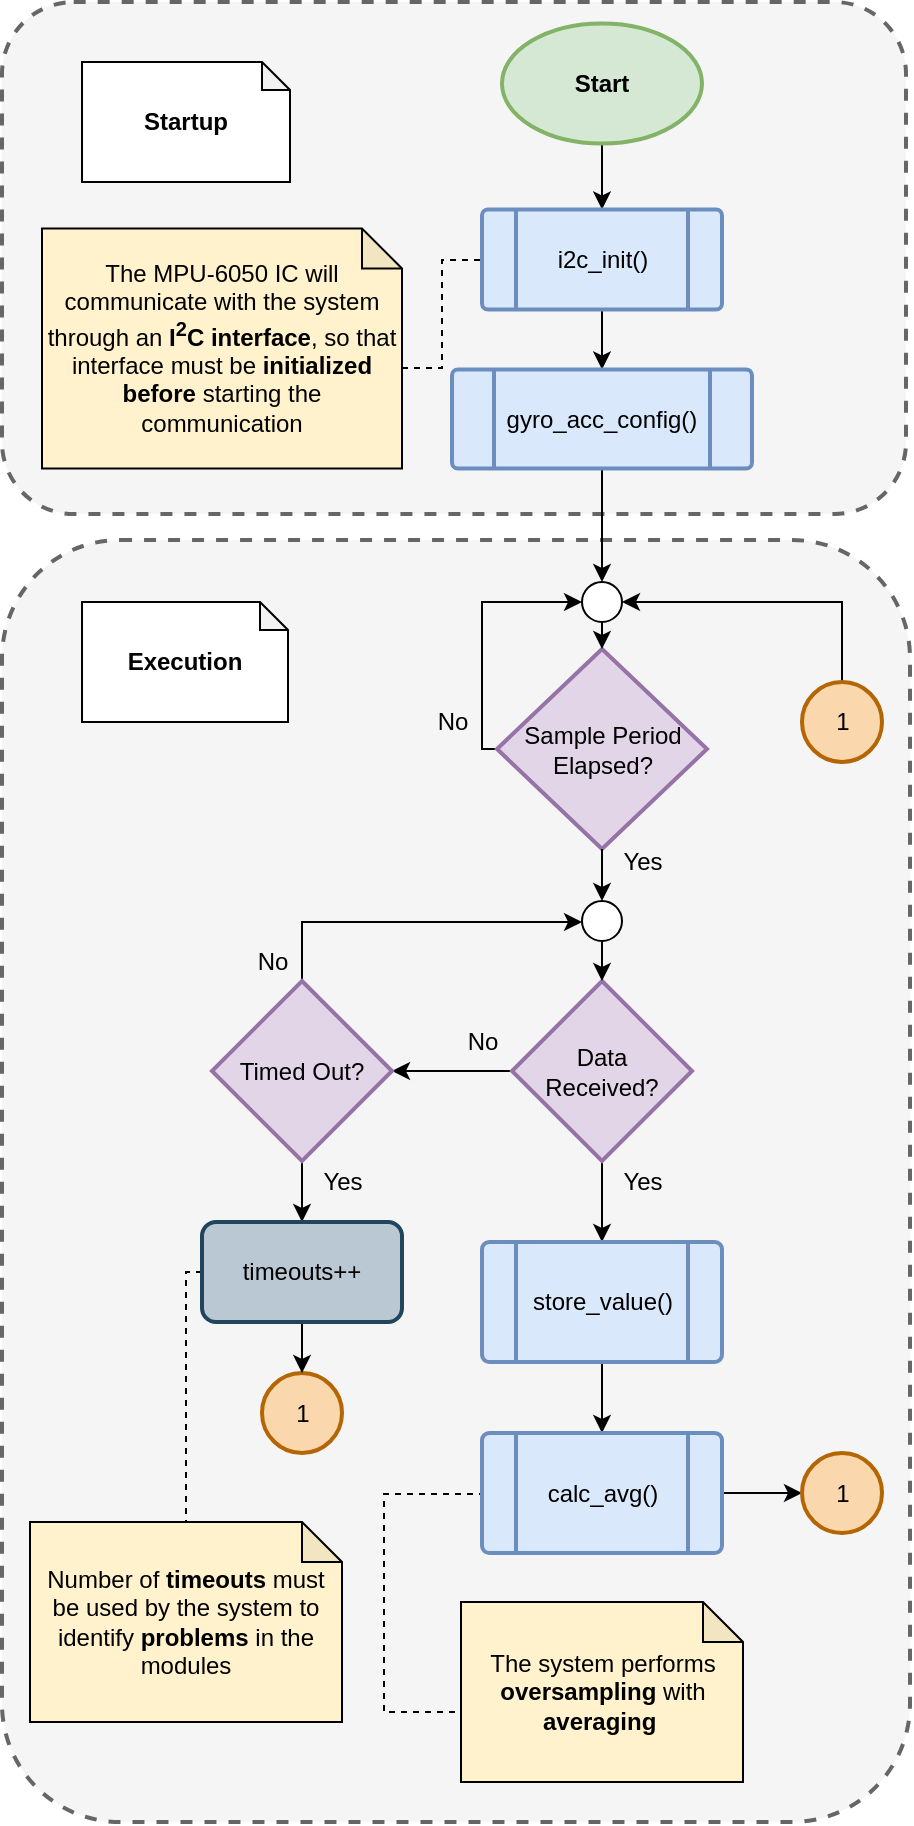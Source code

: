 <mxfile version="12.3.2" type="device" pages="1"><diagram id="vXdH0S8YqX3_sipvJm4k" name="1"><mxGraphModel dx="1422" dy="822" grid="1" gridSize="10" guides="1" tooltips="1" connect="1" arrows="1" fold="1" page="1" pageScale="1" pageWidth="1169" pageHeight="827" math="0" shadow="0"><root><mxCell id="0"/><mxCell id="1" parent="0"/><mxCell id="H6hqLLzS50b20qRuBIe8-5" value="" style="rounded=1;whiteSpace=wrap;html=1;dashed=1;fillColor=#f5f5f5;strokeColor=#666666;arcSize=13;strokeWidth=2;fontColor=#333333;" parent="1" vertex="1"><mxGeometry x="270" y="639" width="454" height="641" as="geometry"/></mxCell><mxCell id="H6hqLLzS50b20qRuBIe8-1" value="" style="rounded=1;whiteSpace=wrap;html=1;dashed=1;fillColor=#f5f5f5;strokeColor=#666666;arcSize=14;strokeWidth=2;fontColor=#333333;" parent="1" vertex="1"><mxGeometry x="270" y="370" width="452" height="256" as="geometry"/></mxCell><mxCell id="HOdp4e5Cy5gZrTOKMcvI-9" style="edgeStyle=orthogonalEdgeStyle;rounded=0;orthogonalLoop=1;jettySize=auto;html=1;exitX=0.5;exitY=1;exitDx=0;exitDy=0;exitPerimeter=0;" parent="1" source="6Pos_xS77apvVbocdfTv-4" edge="1"><mxGeometry relative="1" as="geometry"><mxPoint x="570" y="473.75" as="targetPoint"/></mxGeometry></mxCell><mxCell id="6Pos_xS77apvVbocdfTv-4" value="Start" style="strokeWidth=2;html=1;shape=mxgraph.flowchart.start_1;whiteSpace=wrap;fillColor=#d5e8d4;strokeColor=#82b366;fontStyle=1" parent="1" vertex="1"><mxGeometry x="520" y="380.75" width="100" height="60" as="geometry"/></mxCell><mxCell id="6Pos_xS77apvVbocdfTv-24" style="edgeStyle=orthogonalEdgeStyle;rounded=0;orthogonalLoop=1;jettySize=auto;html=1;exitX=0.5;exitY=1;exitDx=0;exitDy=0;exitPerimeter=0;" parent="1" source="6Pos_xS77apvVbocdfTv-21" target="5N7eKwdQCnaQDBQl-9mk-7" edge="1"><mxGeometry relative="1" as="geometry"><mxPoint x="570" y="983.5" as="targetPoint"/></mxGeometry></mxCell><mxCell id="hB-7Ol5vUf83jxwNDLM4-17" style="edgeStyle=orthogonalEdgeStyle;rounded=0;orthogonalLoop=1;jettySize=auto;html=1;exitX=0;exitY=0.5;exitDx=0;exitDy=0;exitPerimeter=0;" parent="1" source="6Pos_xS77apvVbocdfTv-21" target="5N7eKwdQCnaQDBQl-9mk-26" edge="1"><mxGeometry relative="1" as="geometry"><mxPoint x="570" y="820" as="targetPoint"/><Array as="points"><mxPoint x="505" y="905"/><mxPoint x="420" y="905"/></Array></mxGeometry></mxCell><mxCell id="6Pos_xS77apvVbocdfTv-21" value="Data&lt;br&gt;Received?" style="strokeWidth=2;html=1;shape=mxgraph.flowchart.decision;whiteSpace=wrap;fillColor=#e1d5e7;strokeColor=#9673a6;" parent="1" vertex="1"><mxGeometry x="525" y="859.5" width="90" height="90" as="geometry"/></mxCell><mxCell id="6Pos_xS77apvVbocdfTv-25" value="Yes&lt;span style=&quot;color: rgba(0 , 0 , 0 , 0) ; font-family: monospace ; font-size: 0px&quot;&gt;%3CmxGraphModel%3E%3Croot%3E%3CmxCell%20id%3D%220%22%2F%3E%3CmxCell%20id%3D%221%22%20parent%3D%220%22%2F%3E%3CmxCell%20id%3D%222%22%20value%3D%22init_SPI()%22%20style%3D%22rounded%3D1%3BwhiteSpace%3Dwrap%3Bhtml%3D1%3BabsoluteArcSize%3D1%3BarcSize%3D14%3BstrokeWidth%3D2%3B%22%20vertex%3D%221%22%20parent%3D%221%22%3E%3CmxGeometry%20x%3D%22320%22%20y%3D%22190%22%20width%3D%22100%22%20height%3D%2250%22%20as%3D%22geometry%22%2F%3E%3C%2FmxCell%3E%3C%2Froot%3E%3C%2FmxGraphModel%3E&lt;/span&gt;" style="text;html=1;align=center;verticalAlign=middle;resizable=0;points=[];;autosize=1;" parent="1" vertex="1"><mxGeometry x="570" y="789.5" width="40" height="20" as="geometry"/></mxCell><mxCell id="6Pos_xS77apvVbocdfTv-26" value="Yes&lt;span style=&quot;color: rgba(0 , 0 , 0 , 0) ; font-family: monospace ; font-size: 0px&quot;&gt;%3CmxGraphModel%3E%3Croot%3E%3CmxCell%20id%3D%220%22%2F%3E%3CmxCell%20id%3D%221%22%20parent%3D%220%22%2F%3E%3CmxCell%20id%3D%222%22%20value%3D%22init_SPI()%22%20style%3D%22rounded%3D1%3BwhiteSpace%3Dwrap%3Bhtml%3D1%3BabsoluteArcSize%3D1%3BarcSize%3D14%3BstrokeWidth%3D2%3B%22%20vertex%3D%221%22%20parent%3D%221%22%3E%3CmxGeometry%20x%3D%22320%22%20y%3D%22190%22%20width%3D%22100%22%20height%3D%2250%22%20as%3D%22geometry%22%2F%3E%3C%2FmxCell%3E%3C%2Froot%3E%3C%2FmxGraphModel%3E&lt;/span&gt;" style="text;html=1;align=center;verticalAlign=middle;resizable=0;points=[];;autosize=1;" parent="1" vertex="1"><mxGeometry x="570" y="949.5" width="40" height="20" as="geometry"/></mxCell><mxCell id="hB-7Ol5vUf83jxwNDLM4-11" style="edgeStyle=orthogonalEdgeStyle;rounded=0;orthogonalLoop=1;jettySize=auto;html=1;exitX=1;exitY=0.5;exitDx=0;exitDy=0;exitPerimeter=0;" parent="1" source="hB-7Ol5vUf83jxwNDLM4-9" target="5N7eKwdQCnaQDBQl-9mk-5" edge="1"><mxGeometry relative="1" as="geometry"><mxPoint x="570" y="683.5" as="targetPoint"/><Array as="points"><mxPoint x="510" y="744"/><mxPoint x="510" y="670"/></Array></mxGeometry></mxCell><mxCell id="hB-7Ol5vUf83jxwNDLM4-15" style="edgeStyle=orthogonalEdgeStyle;rounded=0;orthogonalLoop=1;jettySize=auto;html=1;exitX=0.5;exitY=1;exitDx=0;exitDy=0;exitPerimeter=0;entryX=0.5;entryY=0;entryDx=0;entryDy=0;entryPerimeter=0;" parent="1" source="5N7eKwdQCnaQDBQl-9mk-2" target="6Pos_xS77apvVbocdfTv-21" edge="1"><mxGeometry relative="1" as="geometry"/></mxCell><mxCell id="hB-7Ol5vUf83jxwNDLM4-9" value="Sample Period&lt;br&gt;Elapsed?" style="strokeWidth=2;html=1;shape=mxgraph.flowchart.decision;whiteSpace=wrap;fillColor=#e1d5e7;strokeColor=#9673a6;" parent="1" vertex="1"><mxGeometry x="517.5" y="693.5" width="105" height="100" as="geometry"/></mxCell><mxCell id="hB-7Ol5vUf83jxwNDLM4-12" value="No" style="text;html=1;align=center;verticalAlign=middle;resizable=0;points=[];;autosize=1;" parent="1" vertex="1"><mxGeometry x="480" y="720" width="30" height="20" as="geometry"/></mxCell><mxCell id="HOdp4e5Cy5gZrTOKMcvI-8" style="edgeStyle=orthogonalEdgeStyle;rounded=0;orthogonalLoop=1;jettySize=auto;html=1;exitX=0.5;exitY=1;exitDx=0;exitDy=0;entryX=0.5;entryY=0;entryDx=0;entryDy=0;" parent="1" edge="1"><mxGeometry relative="1" as="geometry"><mxPoint x="570" y="523.75" as="sourcePoint"/><mxPoint x="570" y="553.75" as="targetPoint"/></mxGeometry></mxCell><mxCell id="H6hqLLzS50b20qRuBIe8-3" value="Startup&lt;span style=&quot;color: rgba(0 , 0 , 0 , 0) ; font-family: monospace ; font-size: 0px ; white-space: nowrap&quot;&gt;%3CmxGraphModel%3E%3Croot%3E%3CmxCell%20id%3D%220%22%2F%3E%3CmxCell%20id%3D%221%22%20parent%3D%220%22%2F%3E%3CmxCell%20id%3D%222%22%20value%3D%22Gyroscope%20and%20Accelerometer%20Module%20(MPU-6050)%26lt%3Bbr%20style%3D%26quot%3Bwhite-space%3A%20normal%26quot%3B%26gt%3B%26lt%3Bspan%20style%3D%26quot%3Bwhite-space%3A%20normal%26quot%3B%26gt%3Balways%20operates%20as%20a%20Slave%26amp%3Bnbsp%3B%26lt%3B%2Fspan%26gt%3B%22%20style%3D%22shape%3Dnote%3BwhiteSpace%3Dwrap%3Bhtml%3D1%3BbackgroundOutline%3D1%3BdarkOpacity%3D0.05%3Bsize%3D20%3BfillColor%3D%23fff2cc%3BstrokeColor%3D%23000000%3B%22%20vertex%3D%221%22%20parent%3D%221%22%3E%3CmxGeometry%20x%3D%22284%22%20y%3D%22540%22%20width%3D%22141%22%20height%3D%2290%22%20as%3D%22geometry%22%2F%3E%3C%2FmxCell%3E%3C%2Froot%3E%3C%2FmxGraphModel%3E&lt;/span&gt;" style="shape=note;whiteSpace=wrap;html=1;backgroundOutline=1;darkOpacity=0.05;size=14;fontStyle=1;" parent="1" vertex="1"><mxGeometry x="310" y="400" width="104" height="60" as="geometry"/></mxCell><mxCell id="hB-7Ol5vUf83jxwNDLM4-10" style="edgeStyle=orthogonalEdgeStyle;rounded=0;orthogonalLoop=1;jettySize=auto;html=1;exitX=0.5;exitY=1;exitDx=0;exitDy=0;entryX=0.5;entryY=0;entryDx=0;entryDy=0;entryPerimeter=0;" parent="1" source="5N7eKwdQCnaQDBQl-9mk-5" target="hB-7Ol5vUf83jxwNDLM4-9" edge="1"><mxGeometry relative="1" as="geometry"><mxPoint x="569.857" y="639.643" as="sourcePoint"/><Array as="points"><mxPoint x="570" y="690"/><mxPoint x="570" y="690"/></Array></mxGeometry></mxCell><mxCell id="5N7eKwdQCnaQDBQl-9mk-22" style="edgeStyle=orthogonalEdgeStyle;rounded=0;orthogonalLoop=1;jettySize=auto;html=1;dashed=1;endArrow=none;endFill=0;exitX=0;exitY=0;exitDx=141;exitDy=55;exitPerimeter=0;" parent="1" source="6Pos_xS77apvVbocdfTv-42" target="5N7eKwdQCnaQDBQl-9mk-20" edge="1"><mxGeometry relative="1" as="geometry"><Array as="points"><mxPoint x="461" y="1116"/></Array></mxGeometry></mxCell><mxCell id="6Pos_xS77apvVbocdfTv-42" value="The system performs &lt;b&gt;oversampling &lt;/b&gt;with &lt;b&gt;averaging&amp;nbsp;&lt;/b&gt;" style="shape=note;html=1;backgroundOutline=1;darkOpacity=0.05;size=20;fillColor=#fff2cc;strokeColor=#000000;whiteSpace=wrap;" parent="1" vertex="1"><mxGeometry x="499.5" y="1170" width="141" height="90" as="geometry"/></mxCell><mxCell id="H6hqLLzS50b20qRuBIe8-6" value="Execution" style="shape=note;whiteSpace=wrap;html=1;backgroundOutline=1;darkOpacity=0.05;size=14;fontStyle=1;" parent="1" vertex="1"><mxGeometry x="310" y="670" width="103" height="60" as="geometry"/></mxCell><mxCell id="5N7eKwdQCnaQDBQl-9mk-1" value="No" style="text;html=1;align=center;verticalAlign=middle;resizable=0;points=[];;autosize=1;" parent="1" vertex="1"><mxGeometry x="495" y="880" width="30" height="20" as="geometry"/></mxCell><mxCell id="5N7eKwdQCnaQDBQl-9mk-2" value="" style="ellipse;whiteSpace=wrap;html=1;aspect=fixed;" parent="1" vertex="1"><mxGeometry x="560" y="819.5" width="20" height="20" as="geometry"/></mxCell><mxCell id="5N7eKwdQCnaQDBQl-9mk-3" style="edgeStyle=orthogonalEdgeStyle;rounded=0;orthogonalLoop=1;jettySize=auto;html=1;exitX=0.5;exitY=1;exitDx=0;exitDy=0;exitPerimeter=0;entryX=0.5;entryY=0;entryDx=0;entryDy=0;entryPerimeter=0;" parent="1" source="hB-7Ol5vUf83jxwNDLM4-9" target="5N7eKwdQCnaQDBQl-9mk-2" edge="1"><mxGeometry relative="1" as="geometry"><mxPoint x="570" y="803.5" as="sourcePoint"/><mxPoint x="570" y="835.5" as="targetPoint"/></mxGeometry></mxCell><mxCell id="5N7eKwdQCnaQDBQl-9mk-5" value="" style="ellipse;whiteSpace=wrap;html=1;aspect=fixed;" parent="1" vertex="1"><mxGeometry x="560" y="660" width="20" height="20" as="geometry"/></mxCell><mxCell id="5N7eKwdQCnaQDBQl-9mk-21" style="edgeStyle=orthogonalEdgeStyle;rounded=0;orthogonalLoop=1;jettySize=auto;html=1;" parent="1" source="5N7eKwdQCnaQDBQl-9mk-7" target="5N7eKwdQCnaQDBQl-9mk-20" edge="1"><mxGeometry relative="1" as="geometry"/></mxCell><mxCell id="5N7eKwdQCnaQDBQl-9mk-7" value="store_value()" style="verticalLabelPosition=middle;verticalAlign=middle;html=1;shape=process;whiteSpace=wrap;rounded=1;size=0.14;arcSize=6;spacing=2;align=center;labelPosition=center;fillColor=#dae8fc;strokeColor=#6c8ebf;strokeWidth=2;" parent="1" vertex="1"><mxGeometry x="510" y="990" width="120" height="60" as="geometry"/></mxCell><mxCell id="5N7eKwdQCnaQDBQl-9mk-35" style="edgeStyle=orthogonalEdgeStyle;rounded=0;orthogonalLoop=1;jettySize=auto;html=1;entryX=0;entryY=0.5;entryDx=0;entryDy=0;entryPerimeter=0;endArrow=classic;endFill=1;" parent="1" source="5N7eKwdQCnaQDBQl-9mk-20" target="5N7eKwdQCnaQDBQl-9mk-34" edge="1"><mxGeometry relative="1" as="geometry"/></mxCell><mxCell id="5N7eKwdQCnaQDBQl-9mk-20" value="calc_avg()" style="verticalLabelPosition=middle;verticalAlign=middle;html=1;shape=process;whiteSpace=wrap;rounded=1;size=0.14;arcSize=6;spacing=2;align=center;labelPosition=center;fillColor=#dae8fc;strokeColor=#6c8ebf;strokeWidth=2;" parent="1" vertex="1"><mxGeometry x="510" y="1085.5" width="120" height="60" as="geometry"/></mxCell><mxCell id="5N7eKwdQCnaQDBQl-9mk-27" style="edgeStyle=orthogonalEdgeStyle;rounded=0;orthogonalLoop=1;jettySize=auto;html=1;endArrow=classic;endFill=1;" parent="1" source="5N7eKwdQCnaQDBQl-9mk-26" target="5N7eKwdQCnaQDBQl-9mk-2" edge="1"><mxGeometry relative="1" as="geometry"><Array as="points"><mxPoint x="420" y="830"/></Array></mxGeometry></mxCell><mxCell id="5N7eKwdQCnaQDBQl-9mk-29" style="edgeStyle=orthogonalEdgeStyle;rounded=0;orthogonalLoop=1;jettySize=auto;html=1;endArrow=classic;endFill=1;entryX=0.5;entryY=0;entryDx=0;entryDy=0;entryPerimeter=0;" parent="1" source="5N7eKwdQCnaQDBQl-9mk-26" edge="1"><mxGeometry relative="1" as="geometry"><mxPoint x="420" y="980" as="targetPoint"/><Array as="points"><mxPoint x="420" y="960"/><mxPoint x="420" y="960"/></Array></mxGeometry></mxCell><mxCell id="5N7eKwdQCnaQDBQl-9mk-26" value="Timed Out?" style="strokeWidth=2;html=1;shape=mxgraph.flowchart.decision;whiteSpace=wrap;fillColor=#e1d5e7;strokeColor=#9673a6;" parent="1" vertex="1"><mxGeometry x="375" y="859.5" width="90" height="90" as="geometry"/></mxCell><mxCell id="5N7eKwdQCnaQDBQl-9mk-28" value="No" style="text;html=1;align=center;verticalAlign=middle;resizable=0;points=[];;autosize=1;" parent="1" vertex="1"><mxGeometry x="390" y="839.5" width="30" height="20" as="geometry"/></mxCell><mxCell id="5N7eKwdQCnaQDBQl-9mk-30" value="Yes&lt;span style=&quot;color: rgba(0 , 0 , 0 , 0) ; font-family: monospace ; font-size: 0px&quot;&gt;%3CmxGraphModel%3E%3Croot%3E%3CmxCell%20id%3D%220%22%2F%3E%3CmxCell%20id%3D%221%22%20parent%3D%220%22%2F%3E%3CmxCell%20id%3D%222%22%20value%3D%22init_SPI()%22%20style%3D%22rounded%3D1%3BwhiteSpace%3Dwrap%3Bhtml%3D1%3BabsoluteArcSize%3D1%3BarcSize%3D14%3BstrokeWidth%3D2%3B%22%20vertex%3D%221%22%20parent%3D%221%22%3E%3CmxGeometry%20x%3D%22320%22%20y%3D%22190%22%20width%3D%22100%22%20height%3D%2250%22%20as%3D%22geometry%22%2F%3E%3C%2FmxCell%3E%3C%2Froot%3E%3C%2FmxGraphModel%3E&lt;/span&gt;" style="text;html=1;align=center;verticalAlign=middle;resizable=0;points=[];;autosize=1;" parent="1" vertex="1"><mxGeometry x="420" y="949.5" width="40" height="20" as="geometry"/></mxCell><mxCell id="5N7eKwdQCnaQDBQl-9mk-33" style="edgeStyle=orthogonalEdgeStyle;rounded=0;orthogonalLoop=1;jettySize=auto;html=1;endArrow=classic;endFill=1;" parent="1" source="5N7eKwdQCnaQDBQl-9mk-32" target="5N7eKwdQCnaQDBQl-9mk-5" edge="1"><mxGeometry relative="1" as="geometry"><Array as="points"><mxPoint x="690" y="670"/></Array></mxGeometry></mxCell><mxCell id="5N7eKwdQCnaQDBQl-9mk-32" value="1" style="verticalLabelPosition=middle;verticalAlign=middle;html=1;shape=mxgraph.flowchart.on-page_reference;strokeWidth=2;align=center;labelPosition=center;fillColor=#fad7ac;strokeColor=#b46504;" parent="1" vertex="1"><mxGeometry x="670" y="710" width="40" height="40" as="geometry"/></mxCell><mxCell id="5N7eKwdQCnaQDBQl-9mk-34" value="1" style="verticalLabelPosition=middle;verticalAlign=middle;html=1;shape=mxgraph.flowchart.on-page_reference;strokeWidth=2;align=center;labelPosition=center;fillColor=#fad7ac;strokeColor=#b46504;" parent="1" vertex="1"><mxGeometry x="670" y="1095.5" width="40" height="40" as="geometry"/></mxCell><mxCell id="5N7eKwdQCnaQDBQl-9mk-36" style="edgeStyle=orthogonalEdgeStyle;rounded=0;orthogonalLoop=1;jettySize=auto;html=1;" parent="1" source="5N7eKwdQCnaQDBQl-9mk-41" target="5N7eKwdQCnaQDBQl-9mk-5" edge="1"><mxGeometry relative="1" as="geometry"><mxPoint x="530" y="610" as="sourcePoint"/><mxPoint x="530" y="660" as="targetPoint"/><Array as="points"/></mxGeometry></mxCell><mxCell id="5N7eKwdQCnaQDBQl-9mk-37" value="1" style="verticalLabelPosition=middle;verticalAlign=middle;html=1;shape=mxgraph.flowchart.on-page_reference;strokeWidth=2;align=center;labelPosition=center;fillColor=#fad7ac;strokeColor=#b46504;" parent="1" vertex="1"><mxGeometry x="400" y="1055.5" width="40" height="40" as="geometry"/></mxCell><mxCell id="5N7eKwdQCnaQDBQl-9mk-43" style="edgeStyle=orthogonalEdgeStyle;rounded=0;orthogonalLoop=1;jettySize=auto;html=1;endArrow=classic;endFill=1;" parent="1" source="5N7eKwdQCnaQDBQl-9mk-39" target="5N7eKwdQCnaQDBQl-9mk-37" edge="1"><mxGeometry relative="1" as="geometry"/></mxCell><mxCell id="5N7eKwdQCnaQDBQl-9mk-46" style="edgeStyle=orthogonalEdgeStyle;rounded=0;orthogonalLoop=1;jettySize=auto;html=1;endArrow=none;endFill=0;dashed=1;" parent="1" source="5N7eKwdQCnaQDBQl-9mk-39" target="5N7eKwdQCnaQDBQl-9mk-45" edge="1"><mxGeometry relative="1" as="geometry"><Array as="points"><mxPoint x="362" y="1005"/></Array></mxGeometry></mxCell><mxCell id="5N7eKwdQCnaQDBQl-9mk-39" value="timeouts++" style="rounded=1;whiteSpace=wrap;html=1;absoluteArcSize=1;arcSize=14;strokeWidth=2;fillColor=#bac8d3;strokeColor=#23445d;" parent="1" vertex="1"><mxGeometry x="370" y="980" width="100" height="50" as="geometry"/></mxCell><mxCell id="5N7eKwdQCnaQDBQl-9mk-41" value="gyro_acc_config()" style="verticalLabelPosition=middle;verticalAlign=middle;html=1;shape=process;whiteSpace=wrap;rounded=1;size=0.14;arcSize=6;spacing=2;align=center;labelPosition=center;fillColor=#dae8fc;strokeColor=#6c8ebf;strokeWidth=2;" parent="1" vertex="1"><mxGeometry x="495" y="553.75" width="150" height="49.5" as="geometry"/></mxCell><mxCell id="5N7eKwdQCnaQDBQl-9mk-42" value="i2c_init()" style="verticalLabelPosition=middle;verticalAlign=middle;html=1;shape=process;whiteSpace=wrap;rounded=1;size=0.14;arcSize=6;spacing=2;align=center;labelPosition=center;fillColor=#dae8fc;strokeColor=#6c8ebf;strokeWidth=2;" parent="1" vertex="1"><mxGeometry x="510" y="473.75" width="120" height="50" as="geometry"/></mxCell><mxCell id="5N7eKwdQCnaQDBQl-9mk-45" value="Number of &lt;b&gt;timeouts &lt;/b&gt;must be used by the system to identify &lt;b&gt;problems &lt;/b&gt;in the modules" style="shape=note;html=1;backgroundOutline=1;darkOpacity=0.05;size=20;fillColor=#fff2cc;strokeColor=#000000;whiteSpace=wrap;" parent="1" vertex="1"><mxGeometry x="284" y="1130" width="156" height="100" as="geometry"/></mxCell><mxCell id="keo9CaDxzFxGnulXJLJa-2" style="edgeStyle=orthogonalEdgeStyle;rounded=0;orthogonalLoop=1;jettySize=auto;html=1;endArrow=none;endFill=0;dashed=1;" parent="1" source="keo9CaDxzFxGnulXJLJa-1" target="5N7eKwdQCnaQDBQl-9mk-42" edge="1"><mxGeometry relative="1" as="geometry"><Array as="points"><mxPoint x="490" y="553"/><mxPoint x="490" y="499"/></Array></mxGeometry></mxCell><mxCell id="keo9CaDxzFxGnulXJLJa-1" value="The MPU-6050 IC will communicate with the system through an &lt;b&gt;I&lt;sup&gt;2&lt;/sup&gt;C interface&lt;/b&gt;, so that interface must be &lt;b&gt;initialized before&lt;/b&gt; starting the communication" style="shape=note;html=1;backgroundOutline=1;darkOpacity=0.05;size=20;fillColor=#fff2cc;strokeColor=#000000;whiteSpace=wrap;" parent="1" vertex="1"><mxGeometry x="290" y="483.25" width="180" height="120" as="geometry"/></mxCell></root></mxGraphModel></diagram></mxfile>